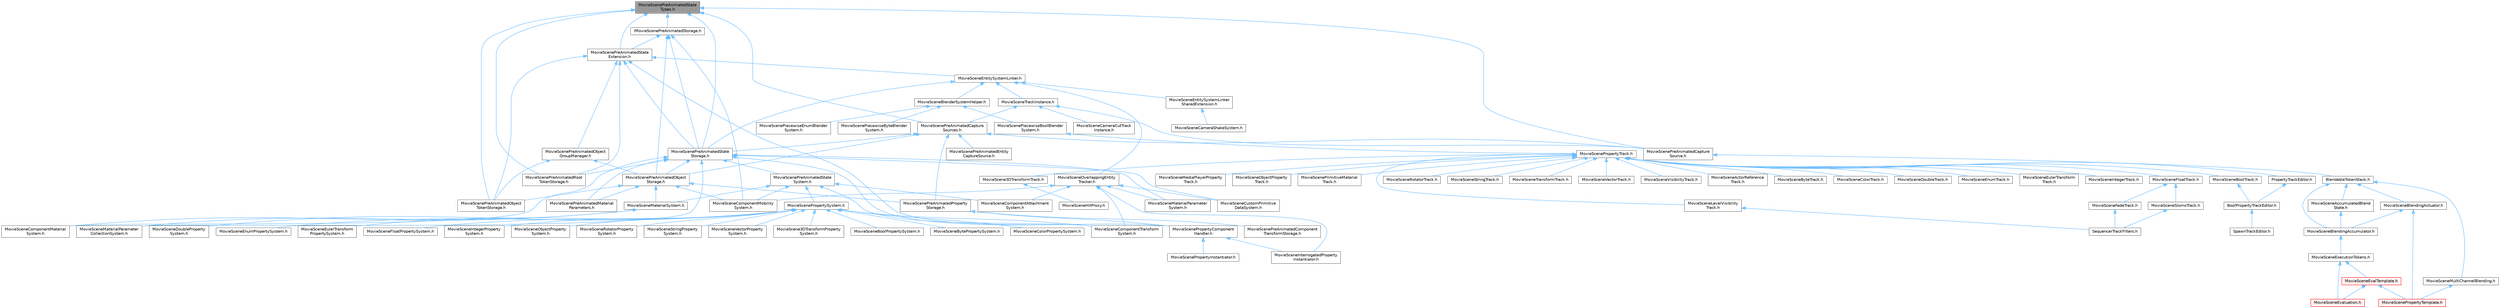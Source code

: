 digraph "MovieScenePreAnimatedStateTypes.h"
{
 // INTERACTIVE_SVG=YES
 // LATEX_PDF_SIZE
  bgcolor="transparent";
  edge [fontname=Helvetica,fontsize=10,labelfontname=Helvetica,labelfontsize=10];
  node [fontname=Helvetica,fontsize=10,shape=box,height=0.2,width=0.4];
  Node1 [id="Node000001",label="MovieScenePreAnimatedState\lTypes.h",height=0.2,width=0.4,color="gray40", fillcolor="grey60", style="filled", fontcolor="black",tooltip=" "];
  Node1 -> Node2 [id="edge1_Node000001_Node000002",dir="back",color="steelblue1",style="solid",tooltip=" "];
  Node2 [id="Node000002",label="IMovieScenePreAnimatedStorage.h",height=0.2,width=0.4,color="grey40", fillcolor="white", style="filled",URL="$db/d73/IMovieScenePreAnimatedStorage_8h.html",tooltip=" "];
  Node2 -> Node3 [id="edge2_Node000002_Node000003",dir="back",color="steelblue1",style="solid",tooltip=" "];
  Node3 [id="Node000003",label="MovieSceneComponentMobility\lSystem.h",height=0.2,width=0.4,color="grey40", fillcolor="white", style="filled",URL="$d7/dca/MovieSceneComponentMobilitySystem_8h.html",tooltip=" "];
  Node2 -> Node4 [id="edge3_Node000002_Node000004",dir="back",color="steelblue1",style="solid",tooltip=" "];
  Node4 [id="Node000004",label="MovieScenePreAnimatedObject\lStorage.h",height=0.2,width=0.4,color="grey40", fillcolor="white", style="filled",URL="$d1/dc5/MovieScenePreAnimatedObjectStorage_8h.html",tooltip=" "];
  Node4 -> Node3 [id="edge4_Node000004_Node000003",dir="back",color="steelblue1",style="solid",tooltip=" "];
  Node4 -> Node5 [id="edge5_Node000004_Node000005",dir="back",color="steelblue1",style="solid",tooltip=" "];
  Node5 [id="Node000005",label="MovieSceneMaterialSystem.h",height=0.2,width=0.4,color="grey40", fillcolor="white", style="filled",URL="$d2/d2f/MovieSceneMaterialSystem_8h.html",tooltip=" "];
  Node5 -> Node6 [id="edge6_Node000005_Node000006",dir="back",color="steelblue1",style="solid",tooltip=" "];
  Node6 [id="Node000006",label="MovieSceneComponentMaterial\lSystem.h",height=0.2,width=0.4,color="grey40", fillcolor="white", style="filled",URL="$d7/d7c/MovieSceneComponentMaterialSystem_8h.html",tooltip=" "];
  Node5 -> Node7 [id="edge7_Node000005_Node000007",dir="back",color="steelblue1",style="solid",tooltip=" "];
  Node7 [id="Node000007",label="MovieSceneMaterialParameter\lCollectionSystem.h",height=0.2,width=0.4,color="grey40", fillcolor="white", style="filled",URL="$d4/d18/MovieSceneMaterialParameterCollectionSystem_8h.html",tooltip=" "];
  Node4 -> Node8 [id="edge8_Node000004_Node000008",dir="back",color="steelblue1",style="solid",tooltip=" "];
  Node8 [id="Node000008",label="MovieScenePreAnimatedMaterial\lParameters.h",height=0.2,width=0.4,color="grey40", fillcolor="white", style="filled",URL="$d9/dac/MovieScenePreAnimatedMaterialParameters_8h.html",tooltip=" "];
  Node4 -> Node9 [id="edge9_Node000004_Node000009",dir="back",color="steelblue1",style="solid",tooltip=" "];
  Node9 [id="Node000009",label="MovieScenePreAnimatedObject\lTokenStorage.h",height=0.2,width=0.4,color="grey40", fillcolor="white", style="filled",URL="$dc/d07/MovieScenePreAnimatedObjectTokenStorage_8h.html",tooltip=" "];
  Node4 -> Node10 [id="edge10_Node000004_Node000010",dir="back",color="steelblue1",style="solid",tooltip=" "];
  Node10 [id="Node000010",label="MovieScenePreAnimatedProperty\lStorage.h",height=0.2,width=0.4,color="grey40", fillcolor="white", style="filled",URL="$de/d55/MovieScenePreAnimatedPropertyStorage_8h.html",tooltip=" "];
  Node10 -> Node11 [id="edge11_Node000010_Node000011",dir="back",color="steelblue1",style="solid",tooltip=" "];
  Node11 [id="Node000011",label="MovieScenePreAnimatedComponent\lTransformStorage.h",height=0.2,width=0.4,color="grey40", fillcolor="white", style="filled",URL="$d9/d84/MovieScenePreAnimatedComponentTransformStorage_8h.html",tooltip=" "];
  Node10 -> Node12 [id="edge12_Node000010_Node000012",dir="back",color="steelblue1",style="solid",tooltip=" "];
  Node12 [id="Node000012",label="MovieScenePropertyComponent\lHandler.h",height=0.2,width=0.4,color="grey40", fillcolor="white", style="filled",URL="$d1/d1c/MovieScenePropertyComponentHandler_8h.html",tooltip=" "];
  Node12 -> Node13 [id="edge13_Node000012_Node000013",dir="back",color="steelblue1",style="solid",tooltip=" "];
  Node13 [id="Node000013",label="MovieSceneInterrogatedProperty\lInstantiator.h",height=0.2,width=0.4,color="grey40", fillcolor="white", style="filled",URL="$df/d43/MovieSceneInterrogatedPropertyInstantiator_8h.html",tooltip=" "];
  Node12 -> Node14 [id="edge14_Node000012_Node000014",dir="back",color="steelblue1",style="solid",tooltip=" "];
  Node14 [id="Node000014",label="MovieScenePropertyInstantiator.h",height=0.2,width=0.4,color="grey40", fillcolor="white", style="filled",URL="$d2/ddc/MovieScenePropertyInstantiator_8h.html",tooltip=" "];
  Node2 -> Node15 [id="edge15_Node000002_Node000015",dir="back",color="steelblue1",style="solid",tooltip=" "];
  Node15 [id="Node000015",label="MovieScenePreAnimatedState\lExtension.h",height=0.2,width=0.4,color="grey40", fillcolor="white", style="filled",URL="$dc/de7/MovieScenePreAnimatedStateExtension_8h.html",tooltip=" "];
  Node15 -> Node16 [id="edge16_Node000015_Node000016",dir="back",color="steelblue1",style="solid",tooltip=" "];
  Node16 [id="Node000016",label="MovieSceneEntitySystemLinker.h",height=0.2,width=0.4,color="grey40", fillcolor="white", style="filled",URL="$d9/d16/MovieSceneEntitySystemLinker_8h.html",tooltip=" "];
  Node16 -> Node17 [id="edge17_Node000016_Node000017",dir="back",color="steelblue1",style="solid",tooltip=" "];
  Node17 [id="Node000017",label="MovieSceneBlenderSystemHelper.h",height=0.2,width=0.4,color="grey40", fillcolor="white", style="filled",URL="$d5/d47/MovieSceneBlenderSystemHelper_8h.html",tooltip=" "];
  Node17 -> Node18 [id="edge18_Node000017_Node000018",dir="back",color="steelblue1",style="solid",tooltip=" "];
  Node18 [id="Node000018",label="MovieScenePiecewiseBoolBlender\lSystem.h",height=0.2,width=0.4,color="grey40", fillcolor="white", style="filled",URL="$d7/d27/MovieScenePiecewiseBoolBlenderSystem_8h.html",tooltip=" "];
  Node18 -> Node19 [id="edge19_Node000018_Node000019",dir="back",color="steelblue1",style="solid",tooltip=" "];
  Node19 [id="Node000019",label="MovieScenePropertyTrack.h",height=0.2,width=0.4,color="grey40", fillcolor="white", style="filled",URL="$da/d0c/MovieScenePropertyTrack_8h.html",tooltip=" "];
  Node19 -> Node20 [id="edge20_Node000019_Node000020",dir="back",color="steelblue1",style="solid",tooltip=" "];
  Node20 [id="Node000020",label="MovieScene3DTransformTrack.h",height=0.2,width=0.4,color="grey40", fillcolor="white", style="filled",URL="$d9/d06/MovieScene3DTransformTrack_8h.html",tooltip=" "];
  Node20 -> Node21 [id="edge21_Node000020_Node000021",dir="back",color="steelblue1",style="solid",tooltip=" "];
  Node21 [id="Node000021",label="MovieSceneHitProxy.h",height=0.2,width=0.4,color="grey40", fillcolor="white", style="filled",URL="$d0/d01/MovieSceneHitProxy_8h.html",tooltip=" "];
  Node19 -> Node22 [id="edge22_Node000019_Node000022",dir="back",color="steelblue1",style="solid",tooltip=" "];
  Node22 [id="Node000022",label="MovieSceneActorReference\lTrack.h",height=0.2,width=0.4,color="grey40", fillcolor="white", style="filled",URL="$d9/d9b/MovieSceneActorReferenceTrack_8h.html",tooltip=" "];
  Node19 -> Node23 [id="edge23_Node000019_Node000023",dir="back",color="steelblue1",style="solid",tooltip=" "];
  Node23 [id="Node000023",label="MovieSceneBoolTrack.h",height=0.2,width=0.4,color="grey40", fillcolor="white", style="filled",URL="$d7/ddf/MovieSceneBoolTrack_8h.html",tooltip=" "];
  Node23 -> Node24 [id="edge24_Node000023_Node000024",dir="back",color="steelblue1",style="solid",tooltip=" "];
  Node24 [id="Node000024",label="BoolPropertyTrackEditor.h",height=0.2,width=0.4,color="grey40", fillcolor="white", style="filled",URL="$db/d07/BoolPropertyTrackEditor_8h.html",tooltip=" "];
  Node24 -> Node25 [id="edge25_Node000024_Node000025",dir="back",color="steelblue1",style="solid",tooltip=" "];
  Node25 [id="Node000025",label="SpawnTrackEditor.h",height=0.2,width=0.4,color="grey40", fillcolor="white", style="filled",URL="$d5/dac/SpawnTrackEditor_8h.html",tooltip=" "];
  Node19 -> Node26 [id="edge26_Node000019_Node000026",dir="back",color="steelblue1",style="solid",tooltip=" "];
  Node26 [id="Node000026",label="MovieSceneByteTrack.h",height=0.2,width=0.4,color="grey40", fillcolor="white", style="filled",URL="$dc/d79/MovieSceneByteTrack_8h.html",tooltip=" "];
  Node19 -> Node27 [id="edge27_Node000019_Node000027",dir="back",color="steelblue1",style="solid",tooltip=" "];
  Node27 [id="Node000027",label="MovieSceneColorTrack.h",height=0.2,width=0.4,color="grey40", fillcolor="white", style="filled",URL="$d8/df9/MovieSceneColorTrack_8h.html",tooltip=" "];
  Node19 -> Node28 [id="edge28_Node000019_Node000028",dir="back",color="steelblue1",style="solid",tooltip=" "];
  Node28 [id="Node000028",label="MovieSceneDoubleTrack.h",height=0.2,width=0.4,color="grey40", fillcolor="white", style="filled",URL="$de/d31/MovieSceneDoubleTrack_8h.html",tooltip=" "];
  Node19 -> Node29 [id="edge29_Node000019_Node000029",dir="back",color="steelblue1",style="solid",tooltip=" "];
  Node29 [id="Node000029",label="MovieSceneEnumTrack.h",height=0.2,width=0.4,color="grey40", fillcolor="white", style="filled",URL="$d6/d95/MovieSceneEnumTrack_8h.html",tooltip=" "];
  Node19 -> Node30 [id="edge30_Node000019_Node000030",dir="back",color="steelblue1",style="solid",tooltip=" "];
  Node30 [id="Node000030",label="MovieSceneEulerTransform\lTrack.h",height=0.2,width=0.4,color="grey40", fillcolor="white", style="filled",URL="$d7/d3a/MovieSceneEulerTransformTrack_8h.html",tooltip=" "];
  Node19 -> Node31 [id="edge31_Node000019_Node000031",dir="back",color="steelblue1",style="solid",tooltip=" "];
  Node31 [id="Node000031",label="MovieSceneFloatTrack.h",height=0.2,width=0.4,color="grey40", fillcolor="white", style="filled",URL="$dc/d88/MovieSceneFloatTrack_8h.html",tooltip=" "];
  Node31 -> Node32 [id="edge32_Node000031_Node000032",dir="back",color="steelblue1",style="solid",tooltip=" "];
  Node32 [id="Node000032",label="MovieSceneFadeTrack.h",height=0.2,width=0.4,color="grey40", fillcolor="white", style="filled",URL="$d3/dd6/MovieSceneFadeTrack_8h.html",tooltip=" "];
  Node32 -> Node33 [id="edge33_Node000032_Node000033",dir="back",color="steelblue1",style="solid",tooltip=" "];
  Node33 [id="Node000033",label="SequencerTrackFilters.h",height=0.2,width=0.4,color="grey40", fillcolor="white", style="filled",URL="$df/d72/SequencerTrackFilters_8h.html",tooltip=" "];
  Node31 -> Node34 [id="edge34_Node000031_Node000034",dir="back",color="steelblue1",style="solid",tooltip=" "];
  Node34 [id="Node000034",label="MovieSceneSlomoTrack.h",height=0.2,width=0.4,color="grey40", fillcolor="white", style="filled",URL="$d3/d88/MovieSceneSlomoTrack_8h.html",tooltip=" "];
  Node34 -> Node33 [id="edge35_Node000034_Node000033",dir="back",color="steelblue1",style="solid",tooltip=" "];
  Node19 -> Node35 [id="edge36_Node000019_Node000035",dir="back",color="steelblue1",style="solid",tooltip=" "];
  Node35 [id="Node000035",label="MovieSceneIntegerTrack.h",height=0.2,width=0.4,color="grey40", fillcolor="white", style="filled",URL="$d9/d1a/MovieSceneIntegerTrack_8h.html",tooltip=" "];
  Node19 -> Node36 [id="edge37_Node000019_Node000036",dir="back",color="steelblue1",style="solid",tooltip=" "];
  Node36 [id="Node000036",label="MovieSceneLevelVisibility\lTrack.h",height=0.2,width=0.4,color="grey40", fillcolor="white", style="filled",URL="$d8/dae/MovieSceneLevelVisibilityTrack_8h.html",tooltip=" "];
  Node36 -> Node33 [id="edge38_Node000036_Node000033",dir="back",color="steelblue1",style="solid",tooltip=" "];
  Node19 -> Node37 [id="edge39_Node000019_Node000037",dir="back",color="steelblue1",style="solid",tooltip=" "];
  Node37 [id="Node000037",label="MovieSceneMediaPlayerProperty\lTrack.h",height=0.2,width=0.4,color="grey40", fillcolor="white", style="filled",URL="$d4/da1/MovieSceneMediaPlayerPropertyTrack_8h.html",tooltip=" "];
  Node19 -> Node38 [id="edge40_Node000019_Node000038",dir="back",color="steelblue1",style="solid",tooltip=" "];
  Node38 [id="Node000038",label="MovieSceneObjectProperty\lTrack.h",height=0.2,width=0.4,color="grey40", fillcolor="white", style="filled",URL="$dc/da9/MovieSceneObjectPropertyTrack_8h.html",tooltip=" "];
  Node19 -> Node39 [id="edge41_Node000019_Node000039",dir="back",color="steelblue1",style="solid",tooltip=" "];
  Node39 [id="Node000039",label="MovieScenePrimitiveMaterial\lTrack.h",height=0.2,width=0.4,color="grey40", fillcolor="white", style="filled",URL="$dc/dc4/MovieScenePrimitiveMaterialTrack_8h.html",tooltip=" "];
  Node19 -> Node40 [id="edge42_Node000019_Node000040",dir="back",color="steelblue1",style="solid",tooltip=" "];
  Node40 [id="Node000040",label="MovieSceneRotatorTrack.h",height=0.2,width=0.4,color="grey40", fillcolor="white", style="filled",URL="$d3/d8f/MovieSceneRotatorTrack_8h.html",tooltip=" "];
  Node19 -> Node41 [id="edge43_Node000019_Node000041",dir="back",color="steelblue1",style="solid",tooltip=" "];
  Node41 [id="Node000041",label="MovieSceneStringTrack.h",height=0.2,width=0.4,color="grey40", fillcolor="white", style="filled",URL="$dd/d54/MovieSceneStringTrack_8h.html",tooltip=" "];
  Node19 -> Node42 [id="edge44_Node000019_Node000042",dir="back",color="steelblue1",style="solid",tooltip=" "];
  Node42 [id="Node000042",label="MovieSceneTransformTrack.h",height=0.2,width=0.4,color="grey40", fillcolor="white", style="filled",URL="$df/d57/MovieSceneTransformTrack_8h.html",tooltip=" "];
  Node19 -> Node43 [id="edge45_Node000019_Node000043",dir="back",color="steelblue1",style="solid",tooltip=" "];
  Node43 [id="Node000043",label="MovieSceneVectorTrack.h",height=0.2,width=0.4,color="grey40", fillcolor="white", style="filled",URL="$d8/d5e/MovieSceneVectorTrack_8h.html",tooltip=" "];
  Node19 -> Node44 [id="edge46_Node000019_Node000044",dir="back",color="steelblue1",style="solid",tooltip=" "];
  Node44 [id="Node000044",label="MovieSceneVisibilityTrack.h",height=0.2,width=0.4,color="grey40", fillcolor="white", style="filled",URL="$dd/d5e/MovieSceneVisibilityTrack_8h.html",tooltip=" "];
  Node19 -> Node45 [id="edge47_Node000019_Node000045",dir="back",color="steelblue1",style="solid",tooltip=" "];
  Node45 [id="Node000045",label="PropertyTrackEditor.h",height=0.2,width=0.4,color="grey40", fillcolor="white", style="filled",URL="$da/d9a/PropertyTrackEditor_8h.html",tooltip=" "];
  Node45 -> Node24 [id="edge48_Node000045_Node000024",dir="back",color="steelblue1",style="solid",tooltip=" "];
  Node17 -> Node46 [id="edge49_Node000017_Node000046",dir="back",color="steelblue1",style="solid",tooltip=" "];
  Node46 [id="Node000046",label="MovieScenePiecewiseByteBlender\lSystem.h",height=0.2,width=0.4,color="grey40", fillcolor="white", style="filled",URL="$d7/dde/MovieScenePiecewiseByteBlenderSystem_8h.html",tooltip=" "];
  Node17 -> Node47 [id="edge50_Node000017_Node000047",dir="back",color="steelblue1",style="solid",tooltip=" "];
  Node47 [id="Node000047",label="MovieScenePiecewiseEnumBlender\lSystem.h",height=0.2,width=0.4,color="grey40", fillcolor="white", style="filled",URL="$d4/dfe/MovieScenePiecewiseEnumBlenderSystem_8h.html",tooltip=" "];
  Node16 -> Node48 [id="edge51_Node000016_Node000048",dir="back",color="steelblue1",style="solid",tooltip=" "];
  Node48 [id="Node000048",label="MovieSceneEntitySystemLinker\lSharedExtension.h",height=0.2,width=0.4,color="grey40", fillcolor="white", style="filled",URL="$dc/df1/MovieSceneEntitySystemLinkerSharedExtension_8h.html",tooltip=" "];
  Node48 -> Node49 [id="edge52_Node000048_Node000049",dir="back",color="steelblue1",style="solid",tooltip=" "];
  Node49 [id="Node000049",label="MovieSceneCameraShakeSystem.h",height=0.2,width=0.4,color="grey40", fillcolor="white", style="filled",URL="$d2/dcc/MovieSceneCameraShakeSystem_8h.html",tooltip=" "];
  Node16 -> Node50 [id="edge53_Node000016_Node000050",dir="back",color="steelblue1",style="solid",tooltip=" "];
  Node50 [id="Node000050",label="MovieSceneOverlappingEntity\lTracker.h",height=0.2,width=0.4,color="grey40", fillcolor="white", style="filled",URL="$db/d41/MovieSceneOverlappingEntityTracker_8h.html",tooltip=" "];
  Node50 -> Node51 [id="edge54_Node000050_Node000051",dir="back",color="steelblue1",style="solid",tooltip=" "];
  Node51 [id="Node000051",label="MovieSceneComponentAttachment\lSystem.h",height=0.2,width=0.4,color="grey40", fillcolor="white", style="filled",URL="$d9/db3/MovieSceneComponentAttachmentSystem_8h.html",tooltip=" "];
  Node50 -> Node3 [id="edge55_Node000050_Node000003",dir="back",color="steelblue1",style="solid",tooltip=" "];
  Node50 -> Node52 [id="edge56_Node000050_Node000052",dir="back",color="steelblue1",style="solid",tooltip=" "];
  Node52 [id="Node000052",label="MovieSceneComponentTransform\lSystem.h",height=0.2,width=0.4,color="grey40", fillcolor="white", style="filled",URL="$d1/d3e/MovieSceneComponentTransformSystem_8h.html",tooltip=" "];
  Node50 -> Node53 [id="edge57_Node000050_Node000053",dir="back",color="steelblue1",style="solid",tooltip=" "];
  Node53 [id="Node000053",label="MovieSceneCustomPrimitive\lDataSystem.h",height=0.2,width=0.4,color="grey40", fillcolor="white", style="filled",URL="$d1/da0/MovieSceneCustomPrimitiveDataSystem_8h.html",tooltip=" "];
  Node50 -> Node13 [id="edge58_Node000050_Node000013",dir="back",color="steelblue1",style="solid",tooltip=" "];
  Node50 -> Node54 [id="edge59_Node000050_Node000054",dir="back",color="steelblue1",style="solid",tooltip=" "];
  Node54 [id="Node000054",label="MovieSceneMaterialParameter\lSystem.h",height=0.2,width=0.4,color="grey40", fillcolor="white", style="filled",URL="$d9/d38/MovieSceneMaterialParameterSystem_8h.html",tooltip=" "];
  Node16 -> Node55 [id="edge60_Node000016_Node000055",dir="back",color="steelblue1",style="solid",tooltip=" "];
  Node55 [id="Node000055",label="MovieScenePreAnimatedState\lStorage.h",height=0.2,width=0.4,color="grey40", fillcolor="white", style="filled",URL="$db/d56/MovieScenePreAnimatedStateStorage_8h.html",tooltip=" "];
  Node55 -> Node6 [id="edge61_Node000055_Node000006",dir="back",color="steelblue1",style="solid",tooltip=" "];
  Node55 -> Node53 [id="edge62_Node000055_Node000053",dir="back",color="steelblue1",style="solid",tooltip=" "];
  Node55 -> Node7 [id="edge63_Node000055_Node000007",dir="back",color="steelblue1",style="solid",tooltip=" "];
  Node55 -> Node54 [id="edge64_Node000055_Node000054",dir="back",color="steelblue1",style="solid",tooltip=" "];
  Node55 -> Node8 [id="edge65_Node000055_Node000008",dir="back",color="steelblue1",style="solid",tooltip=" "];
  Node55 -> Node4 [id="edge66_Node000055_Node000004",dir="back",color="steelblue1",style="solid",tooltip=" "];
  Node55 -> Node56 [id="edge67_Node000055_Node000056",dir="back",color="steelblue1",style="solid",tooltip=" "];
  Node56 [id="Node000056",label="MovieScenePreAnimatedRoot\lTokenStorage.h",height=0.2,width=0.4,color="grey40", fillcolor="white", style="filled",URL="$d1/db6/MovieScenePreAnimatedRootTokenStorage_8h.html",tooltip=" "];
  Node55 -> Node57 [id="edge68_Node000055_Node000057",dir="back",color="steelblue1",style="solid",tooltip=" "];
  Node57 [id="Node000057",label="MovieScenePreAnimatedState\lSystem.h",height=0.2,width=0.4,color="grey40", fillcolor="white", style="filled",URL="$df/d2d/MovieScenePreAnimatedStateSystem_8h.html",tooltip=" "];
  Node57 -> Node51 [id="edge69_Node000057_Node000051",dir="back",color="steelblue1",style="solid",tooltip=" "];
  Node57 -> Node3 [id="edge70_Node000057_Node000003",dir="back",color="steelblue1",style="solid",tooltip=" "];
  Node57 -> Node52 [id="edge71_Node000057_Node000052",dir="back",color="steelblue1",style="solid",tooltip=" "];
  Node57 -> Node5 [id="edge72_Node000057_Node000005",dir="back",color="steelblue1",style="solid",tooltip=" "];
  Node57 -> Node58 [id="edge73_Node000057_Node000058",dir="back",color="steelblue1",style="solid",tooltip=" "];
  Node58 [id="Node000058",label="MovieScenePropertySystem.h",height=0.2,width=0.4,color="grey40", fillcolor="white", style="filled",URL="$dd/d75/MovieScenePropertySystem_8h.html",tooltip=" "];
  Node58 -> Node59 [id="edge74_Node000058_Node000059",dir="back",color="steelblue1",style="solid",tooltip=" "];
  Node59 [id="Node000059",label="MovieScene3DTransformProperty\lSystem.h",height=0.2,width=0.4,color="grey40", fillcolor="white", style="filled",URL="$dc/d97/MovieScene3DTransformPropertySystem_8h.html",tooltip=" "];
  Node58 -> Node60 [id="edge75_Node000058_Node000060",dir="back",color="steelblue1",style="solid",tooltip=" "];
  Node60 [id="Node000060",label="MovieSceneBoolPropertySystem.h",height=0.2,width=0.4,color="grey40", fillcolor="white", style="filled",URL="$d4/d0f/MovieSceneBoolPropertySystem_8h.html",tooltip=" "];
  Node58 -> Node61 [id="edge76_Node000058_Node000061",dir="back",color="steelblue1",style="solid",tooltip=" "];
  Node61 [id="Node000061",label="MovieSceneBytePropertySystem.h",height=0.2,width=0.4,color="grey40", fillcolor="white", style="filled",URL="$d7/d22/MovieSceneBytePropertySystem_8h.html",tooltip=" "];
  Node58 -> Node62 [id="edge77_Node000058_Node000062",dir="back",color="steelblue1",style="solid",tooltip=" "];
  Node62 [id="Node000062",label="MovieSceneColorPropertySystem.h",height=0.2,width=0.4,color="grey40", fillcolor="white", style="filled",URL="$d4/d03/MovieSceneColorPropertySystem_8h.html",tooltip=" "];
  Node58 -> Node52 [id="edge78_Node000058_Node000052",dir="back",color="steelblue1",style="solid",tooltip=" "];
  Node58 -> Node63 [id="edge79_Node000058_Node000063",dir="back",color="steelblue1",style="solid",tooltip=" "];
  Node63 [id="Node000063",label="MovieSceneDoubleProperty\lSystem.h",height=0.2,width=0.4,color="grey40", fillcolor="white", style="filled",URL="$df/d84/MovieSceneDoublePropertySystem_8h.html",tooltip=" "];
  Node58 -> Node64 [id="edge80_Node000058_Node000064",dir="back",color="steelblue1",style="solid",tooltip=" "];
  Node64 [id="Node000064",label="MovieSceneEnumPropertySystem.h",height=0.2,width=0.4,color="grey40", fillcolor="white", style="filled",URL="$d7/dc8/MovieSceneEnumPropertySystem_8h.html",tooltip=" "];
  Node58 -> Node65 [id="edge81_Node000058_Node000065",dir="back",color="steelblue1",style="solid",tooltip=" "];
  Node65 [id="Node000065",label="MovieSceneEulerTransform\lPropertySystem.h",height=0.2,width=0.4,color="grey40", fillcolor="white", style="filled",URL="$dd/d14/MovieSceneEulerTransformPropertySystem_8h.html",tooltip=" "];
  Node58 -> Node66 [id="edge82_Node000058_Node000066",dir="back",color="steelblue1",style="solid",tooltip=" "];
  Node66 [id="Node000066",label="MovieSceneFloatPropertySystem.h",height=0.2,width=0.4,color="grey40", fillcolor="white", style="filled",URL="$d0/de6/MovieSceneFloatPropertySystem_8h.html",tooltip=" "];
  Node58 -> Node67 [id="edge83_Node000058_Node000067",dir="back",color="steelblue1",style="solid",tooltip=" "];
  Node67 [id="Node000067",label="MovieSceneIntegerProperty\lSystem.h",height=0.2,width=0.4,color="grey40", fillcolor="white", style="filled",URL="$d3/d1a/MovieSceneIntegerPropertySystem_8h.html",tooltip=" "];
  Node58 -> Node68 [id="edge84_Node000058_Node000068",dir="back",color="steelblue1",style="solid",tooltip=" "];
  Node68 [id="Node000068",label="MovieSceneObjectProperty\lSystem.h",height=0.2,width=0.4,color="grey40", fillcolor="white", style="filled",URL="$d8/d20/MovieSceneObjectPropertySystem_8h.html",tooltip=" "];
  Node58 -> Node69 [id="edge85_Node000058_Node000069",dir="back",color="steelblue1",style="solid",tooltip=" "];
  Node69 [id="Node000069",label="MovieSceneRotatorProperty\lSystem.h",height=0.2,width=0.4,color="grey40", fillcolor="white", style="filled",URL="$d6/d74/MovieSceneRotatorPropertySystem_8h.html",tooltip=" "];
  Node58 -> Node70 [id="edge86_Node000058_Node000070",dir="back",color="steelblue1",style="solid",tooltip=" "];
  Node70 [id="Node000070",label="MovieSceneStringProperty\lSystem.h",height=0.2,width=0.4,color="grey40", fillcolor="white", style="filled",URL="$d8/d8f/MovieSceneStringPropertySystem_8h.html",tooltip=" "];
  Node58 -> Node71 [id="edge87_Node000058_Node000071",dir="back",color="steelblue1",style="solid",tooltip=" "];
  Node71 [id="Node000071",label="MovieSceneVectorProperty\lSystem.h",height=0.2,width=0.4,color="grey40", fillcolor="white", style="filled",URL="$da/d10/MovieSceneVectorPropertySystem_8h.html",tooltip=" "];
  Node55 -> Node12 [id="edge88_Node000055_Node000012",dir="back",color="steelblue1",style="solid",tooltip=" "];
  Node16 -> Node72 [id="edge89_Node000016_Node000072",dir="back",color="steelblue1",style="solid",tooltip=" "];
  Node72 [id="Node000072",label="MovieSceneTrackInstance.h",height=0.2,width=0.4,color="grey40", fillcolor="white", style="filled",URL="$d4/d28/MovieSceneTrackInstance_8h.html",tooltip=" "];
  Node72 -> Node73 [id="edge90_Node000072_Node000073",dir="back",color="steelblue1",style="solid",tooltip=" "];
  Node73 [id="Node000073",label="MovieSceneCameraCutTrack\lInstance.h",height=0.2,width=0.4,color="grey40", fillcolor="white", style="filled",URL="$d3/d37/MovieSceneCameraCutTrackInstance_8h.html",tooltip=" "];
  Node72 -> Node74 [id="edge91_Node000072_Node000074",dir="back",color="steelblue1",style="solid",tooltip=" "];
  Node74 [id="Node000074",label="MovieScenePreAnimatedCapture\lSource.h",height=0.2,width=0.4,color="grey40", fillcolor="white", style="filled",URL="$d8/dd1/MovieScenePreAnimatedCaptureSource_8h.html",tooltip=" "];
  Node74 -> Node75 [id="edge92_Node000074_Node000075",dir="back",color="steelblue1",style="solid",tooltip=" "];
  Node75 [id="Node000075",label="BlendableTokenStack.h",height=0.2,width=0.4,color="grey40", fillcolor="white", style="filled",URL="$de/d3e/BlendableTokenStack_8h.html",tooltip=" "];
  Node75 -> Node76 [id="edge93_Node000075_Node000076",dir="back",color="steelblue1",style="solid",tooltip=" "];
  Node76 [id="Node000076",label="MovieSceneAccumulatedBlend\lState.h",height=0.2,width=0.4,color="grey40", fillcolor="white", style="filled",URL="$d6/d13/MovieSceneAccumulatedBlendState_8h.html",tooltip=" "];
  Node76 -> Node77 [id="edge94_Node000076_Node000077",dir="back",color="steelblue1",style="solid",tooltip=" "];
  Node77 [id="Node000077",label="MovieSceneBlendingAccumulator.h",height=0.2,width=0.4,color="grey40", fillcolor="white", style="filled",URL="$db/dc1/MovieSceneBlendingAccumulator_8h.html",tooltip=" "];
  Node77 -> Node78 [id="edge95_Node000077_Node000078",dir="back",color="steelblue1",style="solid",tooltip=" "];
  Node78 [id="Node000078",label="MovieSceneExecutionTokens.h",height=0.2,width=0.4,color="grey40", fillcolor="white", style="filled",URL="$d7/dd2/MovieSceneExecutionTokens_8h.html",tooltip=" "];
  Node78 -> Node79 [id="edge96_Node000078_Node000079",dir="back",color="steelblue1",style="solid",tooltip=" "];
  Node79 [id="Node000079",label="MovieSceneEvalTemplate.h",height=0.2,width=0.4,color="red", fillcolor="#FFF0F0", style="filled",URL="$d2/d6c/MovieSceneEvalTemplate_8h.html",tooltip=" "];
  Node79 -> Node86 [id="edge97_Node000079_Node000086",dir="back",color="steelblue1",style="solid",tooltip=" "];
  Node86 [id="Node000086",label="MovieSceneEvaluation.h",height=0.2,width=0.4,color="red", fillcolor="#FFF0F0", style="filled",URL="$dc/ded/MovieSceneEvaluation_8h.html",tooltip=" "];
  Node79 -> Node93 [id="edge98_Node000079_Node000093",dir="back",color="steelblue1",style="solid",tooltip=" "];
  Node93 [id="Node000093",label="MovieScenePropertyTemplate.h",height=0.2,width=0.4,color="red", fillcolor="#FFF0F0", style="filled",URL="$d9/d24/MovieScenePropertyTemplate_8h.html",tooltip=" "];
  Node78 -> Node86 [id="edge99_Node000078_Node000086",dir="back",color="steelblue1",style="solid",tooltip=" "];
  Node75 -> Node77 [id="edge100_Node000075_Node000077",dir="back",color="steelblue1",style="solid",tooltip=" "];
  Node75 -> Node95 [id="edge101_Node000075_Node000095",dir="back",color="steelblue1",style="solid",tooltip=" "];
  Node95 [id="Node000095",label="MovieSceneBlendingActuator.h",height=0.2,width=0.4,color="grey40", fillcolor="white", style="filled",URL="$d8/d5a/MovieSceneBlendingActuator_8h.html",tooltip=" "];
  Node95 -> Node77 [id="edge102_Node000095_Node000077",dir="back",color="steelblue1",style="solid",tooltip=" "];
  Node95 -> Node93 [id="edge103_Node000095_Node000093",dir="back",color="steelblue1",style="solid",tooltip=" "];
  Node75 -> Node96 [id="edge104_Node000075_Node000096",dir="back",color="steelblue1",style="solid",tooltip=" "];
  Node96 [id="Node000096",label="MovieSceneMultiChannelBlending.h",height=0.2,width=0.4,color="grey40", fillcolor="white", style="filled",URL="$d7/d5d/MovieSceneMultiChannelBlending_8h.html",tooltip=" "];
  Node96 -> Node93 [id="edge105_Node000096_Node000093",dir="back",color="steelblue1",style="solid",tooltip=" "];
  Node72 -> Node97 [id="edge106_Node000072_Node000097",dir="back",color="steelblue1",style="solid",tooltip=" "];
  Node97 [id="Node000097",label="MovieScenePreAnimatedCapture\lSources.h",height=0.2,width=0.4,color="grey40", fillcolor="white", style="filled",URL="$de/d2c/MovieScenePreAnimatedCaptureSources_8h.html",tooltip=" "];
  Node97 -> Node74 [id="edge107_Node000097_Node000074",dir="back",color="steelblue1",style="solid",tooltip=" "];
  Node97 -> Node98 [id="edge108_Node000097_Node000098",dir="back",color="steelblue1",style="solid",tooltip=" "];
  Node98 [id="Node000098",label="MovieScenePreAnimatedEntity\lCaptureSource.h",height=0.2,width=0.4,color="grey40", fillcolor="white", style="filled",URL="$d8/de0/MovieScenePreAnimatedEntityCaptureSource_8h.html",tooltip=" "];
  Node97 -> Node4 [id="edge109_Node000097_Node000004",dir="back",color="steelblue1",style="solid",tooltip=" "];
  Node97 -> Node10 [id="edge110_Node000097_Node000010",dir="back",color="steelblue1",style="solid",tooltip=" "];
  Node97 -> Node55 [id="edge111_Node000097_Node000055",dir="back",color="steelblue1",style="solid",tooltip=" "];
  Node15 -> Node99 [id="edge112_Node000015_Node000099",dir="back",color="steelblue1",style="solid",tooltip=" "];
  Node99 [id="Node000099",label="MovieScenePreAnimatedObject\lGroupManager.h",height=0.2,width=0.4,color="grey40", fillcolor="white", style="filled",URL="$dc/d17/MovieScenePreAnimatedObjectGroupManager_8h.html",tooltip=" "];
  Node99 -> Node4 [id="edge113_Node000099_Node000004",dir="back",color="steelblue1",style="solid",tooltip=" "];
  Node99 -> Node9 [id="edge114_Node000099_Node000009",dir="back",color="steelblue1",style="solid",tooltip=" "];
  Node15 -> Node9 [id="edge115_Node000015_Node000009",dir="back",color="steelblue1",style="solid",tooltip=" "];
  Node15 -> Node56 [id="edge116_Node000015_Node000056",dir="back",color="steelblue1",style="solid",tooltip=" "];
  Node15 -> Node55 [id="edge117_Node000015_Node000055",dir="back",color="steelblue1",style="solid",tooltip=" "];
  Node15 -> Node12 [id="edge118_Node000015_Node000012",dir="back",color="steelblue1",style="solid",tooltip=" "];
  Node2 -> Node55 [id="edge119_Node000002_Node000055",dir="back",color="steelblue1",style="solid",tooltip=" "];
  Node1 -> Node74 [id="edge120_Node000001_Node000074",dir="back",color="steelblue1",style="solid",tooltip=" "];
  Node1 -> Node97 [id="edge121_Node000001_Node000097",dir="back",color="steelblue1",style="solid",tooltip=" "];
  Node1 -> Node9 [id="edge122_Node000001_Node000009",dir="back",color="steelblue1",style="solid",tooltip=" "];
  Node1 -> Node56 [id="edge123_Node000001_Node000056",dir="back",color="steelblue1",style="solid",tooltip=" "];
  Node1 -> Node15 [id="edge124_Node000001_Node000015",dir="back",color="steelblue1",style="solid",tooltip=" "];
  Node1 -> Node55 [id="edge125_Node000001_Node000055",dir="back",color="steelblue1",style="solid",tooltip=" "];
}
